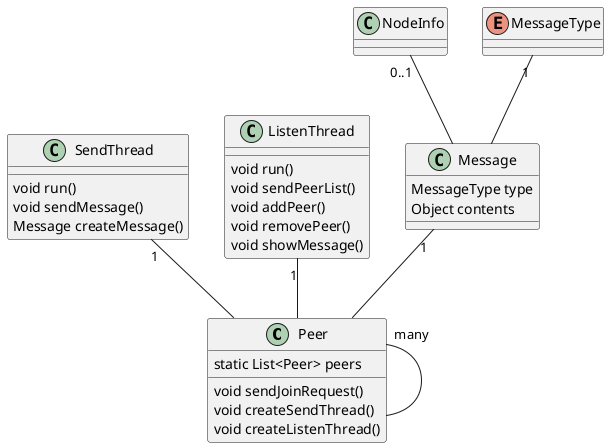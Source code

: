 @startuml
Class Peer {
    static List<Peer> peers
    void sendJoinRequest()
    void createSendThread()
    void createListenThread()
}

Class SendThread {
    void run()
    void sendMessage()
    Message createMessage()
}

Class ListenThread {
    void run()
    void sendPeerList()
    void addPeer()
    void removePeer()
    void showMessage()
}

Class Message {
    MessageType type
    Object contents
}

Class NodeInfo {
   
}

Enum MessageType

Peer "many" -- Peer 
SendThread "1" -- Peer
ListenThread "1" -- Peer
Message "1" -- Peer
MessageType "1" -- Message
NodeInfo "0..1" -- Message

@enduml